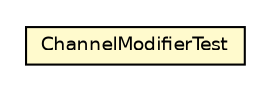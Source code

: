 #!/usr/local/bin/dot
#
# Class diagram 
# Generated by UMLGraph version R5_6-24-gf6e263 (http://www.umlgraph.org/)
#

digraph G {
	edge [fontname="Helvetica",fontsize=10,labelfontname="Helvetica",labelfontsize=10];
	node [fontname="Helvetica",fontsize=10,shape=plaintext];
	nodesep=0.25;
	ranksep=0.5;
	// com.rockhoppertech.music.modifiers.ChannelModifierTest
	c742 [label=<<table title="com.rockhoppertech.music.modifiers.ChannelModifierTest" border="0" cellborder="1" cellspacing="0" cellpadding="2" port="p" bgcolor="lemonChiffon" href="./ChannelModifierTest.html">
		<tr><td><table border="0" cellspacing="0" cellpadding="1">
<tr><td align="center" balign="center"> ChannelModifierTest </td></tr>
		</table></td></tr>
		</table>>, URL="./ChannelModifierTest.html", fontname="Helvetica", fontcolor="black", fontsize=9.0];
}

